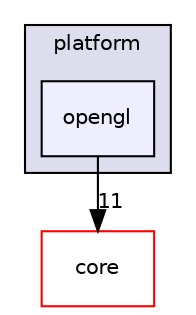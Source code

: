 digraph "engine/src/platform/opengl" {
  compound=true
  node [ fontsize="10", fontname="Helvetica"];
  edge [ labelfontsize="10", labelfontname="Helvetica"];
  subgraph clusterdir_5023b6ae898e8cb97148492cc641a5cd {
    graph [ bgcolor="#ddddee", pencolor="black", label="platform" fontname="Helvetica", fontsize="10", URL="dir_5023b6ae898e8cb97148492cc641a5cd.html"]
  dir_153fa29e80a4d694a07acc97ad0c27dd [shape=box, label="opengl", style="filled", fillcolor="#eeeeff", pencolor="black", URL="dir_153fa29e80a4d694a07acc97ad0c27dd.html"];
  }
  dir_5e835386694ce392648cfcf102577fe3 [shape=box label="core" fillcolor="white" style="filled" color="red" URL="dir_5e835386694ce392648cfcf102577fe3.html"];
  dir_153fa29e80a4d694a07acc97ad0c27dd->dir_5e835386694ce392648cfcf102577fe3 [headlabel="11", labeldistance=1.5 headhref="dir_000011_000002.html"];
}

